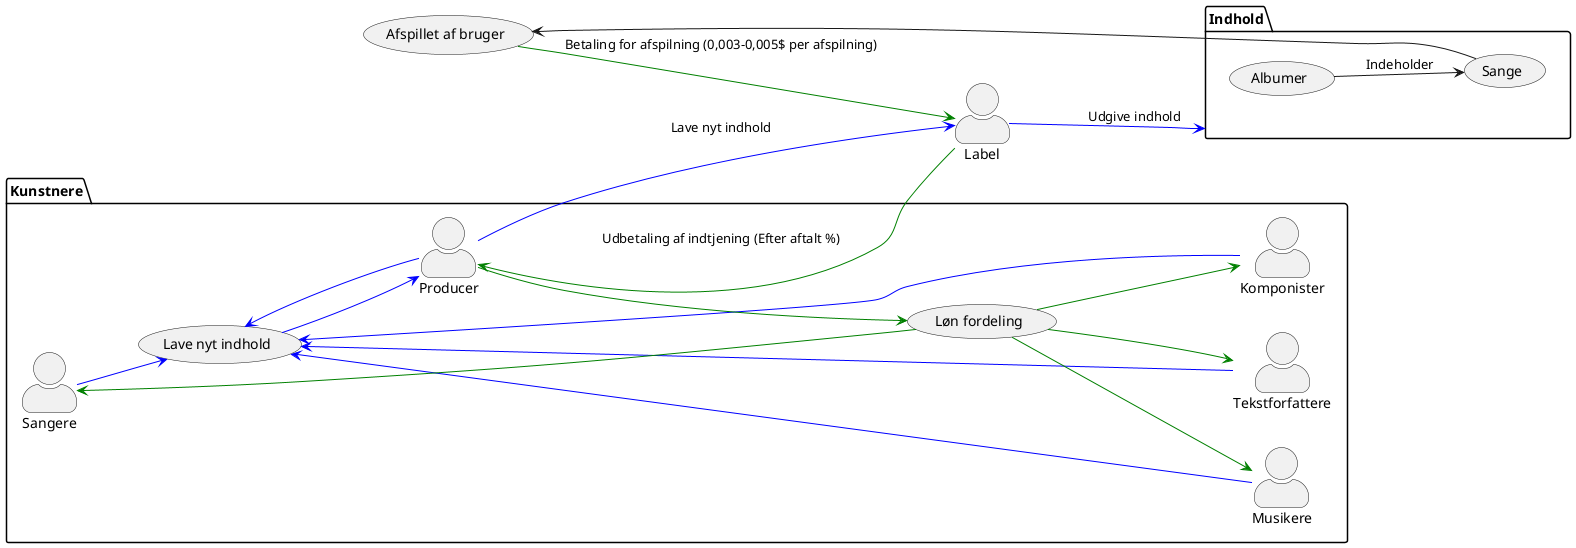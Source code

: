 @startuml kunstner

set separator ::

skinparam actorStyle awesome

left to right direction

package Kunstnere as kunstner {
    actor "Sangere" as sanger
    actor "Musikere" as musiker
    actor "Komponister" as komponist
    actor "Tekstforfattere" as tekstforfatter
    actor "Producer" as producer

    usecase "Lave nyt indhold" as nytIndhold
    usecase "Løn fordeling" as løn
}

sanger -[#0000ff]-> nytIndhold
musiker -[#0000ff]-> nytIndhold
komponist -[#0000ff]-> nytIndhold
tekstforfatter -[#0000ff]-> nytIndhold
producer -[#0000ff]-> nytIndhold
nytIndhold -[#0000ff]-> producer

producer -[#008000]-> løn
løn -[#008000]-> sanger
løn -[#008000]-> musiker
løn -[#008000]-> komponist
løn -[#008000]-> tekstforfatter

actor Label as label

usecase "Afspillet af bruger" as afspil

package Indhold as indhold {
        usecase "Sange" as sang
        usecase "Albumer" as album
    }

producer -[#0000ff]-> label : Lave nyt indhold
label -[#0000ff]-> indhold : Udgive indhold

sang -left-> afspil

album --> sang : Indeholder

afspil -[#008000]-> label : Betaling for afspilning (0,003-0,005$ per afspilning)
label -[#008000]-> producer : \nUdbetaling af indtjening (Efter aftalt %)

@enduml